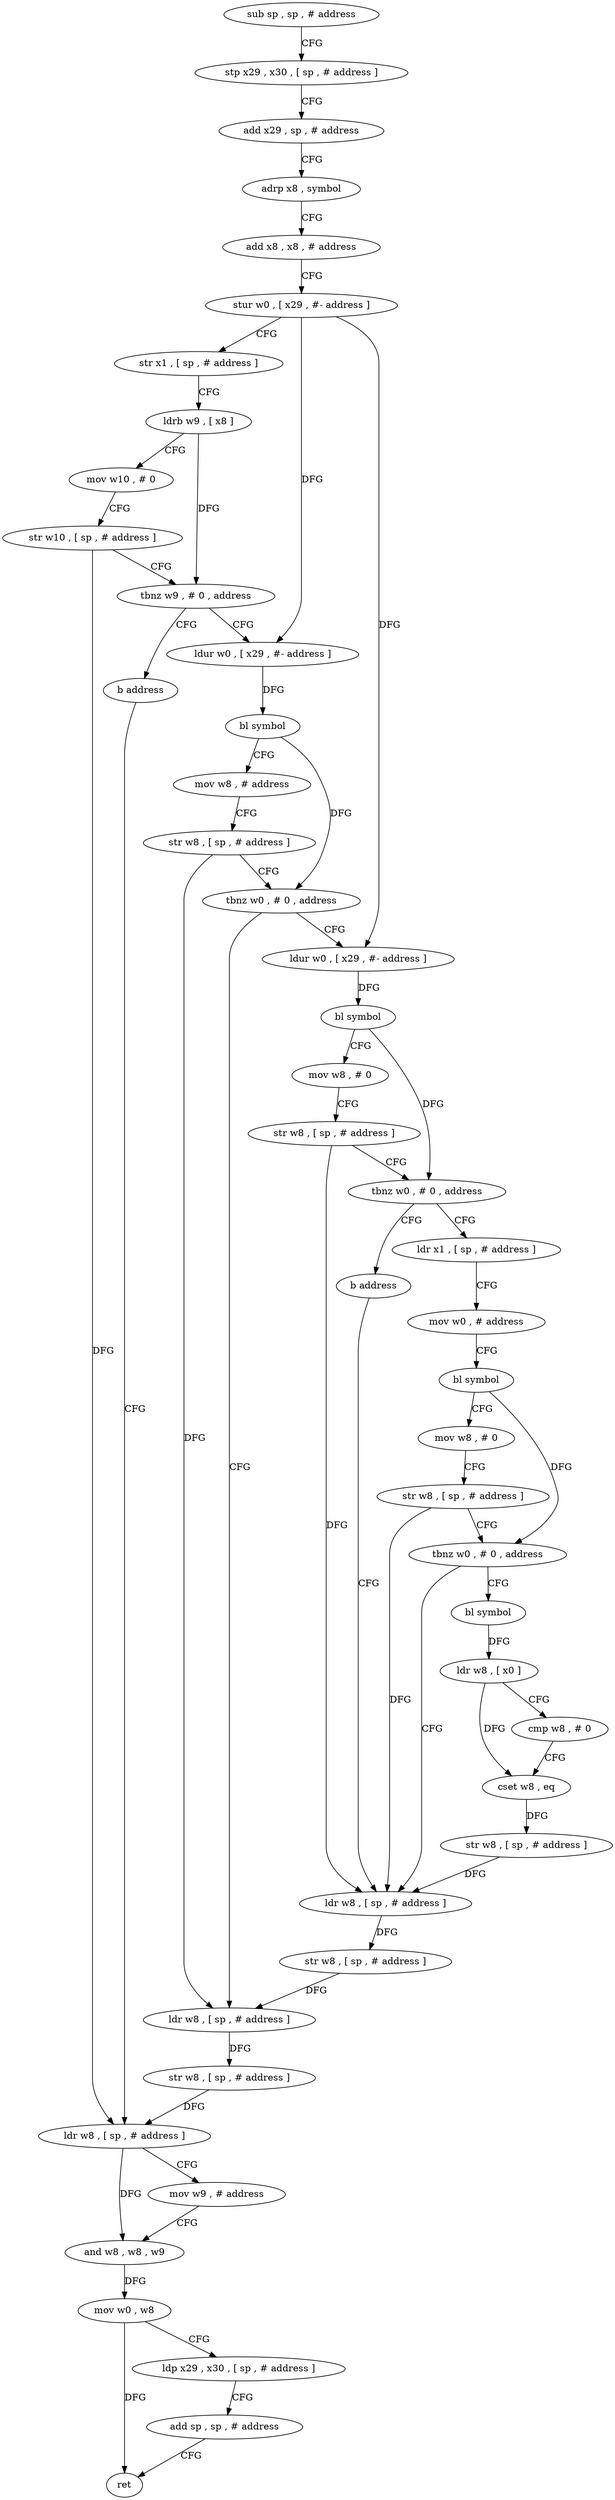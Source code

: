 digraph "func" {
"4201984" [label = "sub sp , sp , # address" ]
"4201988" [label = "stp x29 , x30 , [ sp , # address ]" ]
"4201992" [label = "add x29 , sp , # address" ]
"4201996" [label = "adrp x8 , symbol" ]
"4202000" [label = "add x8 , x8 , # address" ]
"4202004" [label = "stur w0 , [ x29 , #- address ]" ]
"4202008" [label = "str x1 , [ sp , # address ]" ]
"4202012" [label = "ldrb w9 , [ x8 ]" ]
"4202016" [label = "mov w10 , # 0" ]
"4202020" [label = "str w10 , [ sp , # address ]" ]
"4202024" [label = "tbnz w9 , # 0 , address" ]
"4202032" [label = "ldur w0 , [ x29 , #- address ]" ]
"4202028" [label = "b address" ]
"4202036" [label = "bl symbol" ]
"4202040" [label = "mov w8 , # address" ]
"4202044" [label = "str w8 , [ sp , # address ]" ]
"4202048" [label = "tbnz w0 , # 0 , address" ]
"4202128" [label = "ldr w8 , [ sp , # address ]" ]
"4202052" [label = "ldur w0 , [ x29 , #- address ]" ]
"4202136" [label = "ldr w8 , [ sp , # address ]" ]
"4202132" [label = "str w8 , [ sp , # address ]" ]
"4202056" [label = "bl symbol" ]
"4202060" [label = "mov w8 , # 0" ]
"4202064" [label = "str w8 , [ sp , # address ]" ]
"4202068" [label = "tbnz w0 , # 0 , address" ]
"4202076" [label = "ldr x1 , [ sp , # address ]" ]
"4202072" [label = "b address" ]
"4202140" [label = "mov w9 , # address" ]
"4202144" [label = "and w8 , w8 , w9" ]
"4202148" [label = "mov w0 , w8" ]
"4202152" [label = "ldp x29 , x30 , [ sp , # address ]" ]
"4202156" [label = "add sp , sp , # address" ]
"4202160" [label = "ret" ]
"4202080" [label = "mov w0 , # address" ]
"4202084" [label = "bl symbol" ]
"4202088" [label = "mov w8 , # 0" ]
"4202092" [label = "str w8 , [ sp , # address ]" ]
"4202096" [label = "tbnz w0 , # 0 , address" ]
"4202120" [label = "ldr w8 , [ sp , # address ]" ]
"4202100" [label = "bl symbol" ]
"4202124" [label = "str w8 , [ sp , # address ]" ]
"4202104" [label = "ldr w8 , [ x0 ]" ]
"4202108" [label = "cmp w8 , # 0" ]
"4202112" [label = "cset w8 , eq" ]
"4202116" [label = "str w8 , [ sp , # address ]" ]
"4201984" -> "4201988" [ label = "CFG" ]
"4201988" -> "4201992" [ label = "CFG" ]
"4201992" -> "4201996" [ label = "CFG" ]
"4201996" -> "4202000" [ label = "CFG" ]
"4202000" -> "4202004" [ label = "CFG" ]
"4202004" -> "4202008" [ label = "CFG" ]
"4202004" -> "4202032" [ label = "DFG" ]
"4202004" -> "4202052" [ label = "DFG" ]
"4202008" -> "4202012" [ label = "CFG" ]
"4202012" -> "4202016" [ label = "CFG" ]
"4202012" -> "4202024" [ label = "DFG" ]
"4202016" -> "4202020" [ label = "CFG" ]
"4202020" -> "4202024" [ label = "CFG" ]
"4202020" -> "4202136" [ label = "DFG" ]
"4202024" -> "4202032" [ label = "CFG" ]
"4202024" -> "4202028" [ label = "CFG" ]
"4202032" -> "4202036" [ label = "DFG" ]
"4202028" -> "4202136" [ label = "CFG" ]
"4202036" -> "4202040" [ label = "CFG" ]
"4202036" -> "4202048" [ label = "DFG" ]
"4202040" -> "4202044" [ label = "CFG" ]
"4202044" -> "4202048" [ label = "CFG" ]
"4202044" -> "4202128" [ label = "DFG" ]
"4202048" -> "4202128" [ label = "CFG" ]
"4202048" -> "4202052" [ label = "CFG" ]
"4202128" -> "4202132" [ label = "DFG" ]
"4202052" -> "4202056" [ label = "DFG" ]
"4202136" -> "4202140" [ label = "CFG" ]
"4202136" -> "4202144" [ label = "DFG" ]
"4202132" -> "4202136" [ label = "DFG" ]
"4202056" -> "4202060" [ label = "CFG" ]
"4202056" -> "4202068" [ label = "DFG" ]
"4202060" -> "4202064" [ label = "CFG" ]
"4202064" -> "4202068" [ label = "CFG" ]
"4202064" -> "4202120" [ label = "DFG" ]
"4202068" -> "4202076" [ label = "CFG" ]
"4202068" -> "4202072" [ label = "CFG" ]
"4202076" -> "4202080" [ label = "CFG" ]
"4202072" -> "4202120" [ label = "CFG" ]
"4202140" -> "4202144" [ label = "CFG" ]
"4202144" -> "4202148" [ label = "DFG" ]
"4202148" -> "4202152" [ label = "CFG" ]
"4202148" -> "4202160" [ label = "DFG" ]
"4202152" -> "4202156" [ label = "CFG" ]
"4202156" -> "4202160" [ label = "CFG" ]
"4202080" -> "4202084" [ label = "CFG" ]
"4202084" -> "4202088" [ label = "CFG" ]
"4202084" -> "4202096" [ label = "DFG" ]
"4202088" -> "4202092" [ label = "CFG" ]
"4202092" -> "4202096" [ label = "CFG" ]
"4202092" -> "4202120" [ label = "DFG" ]
"4202096" -> "4202120" [ label = "CFG" ]
"4202096" -> "4202100" [ label = "CFG" ]
"4202120" -> "4202124" [ label = "DFG" ]
"4202100" -> "4202104" [ label = "DFG" ]
"4202124" -> "4202128" [ label = "DFG" ]
"4202104" -> "4202108" [ label = "CFG" ]
"4202104" -> "4202112" [ label = "DFG" ]
"4202108" -> "4202112" [ label = "CFG" ]
"4202112" -> "4202116" [ label = "DFG" ]
"4202116" -> "4202120" [ label = "DFG" ]
}
